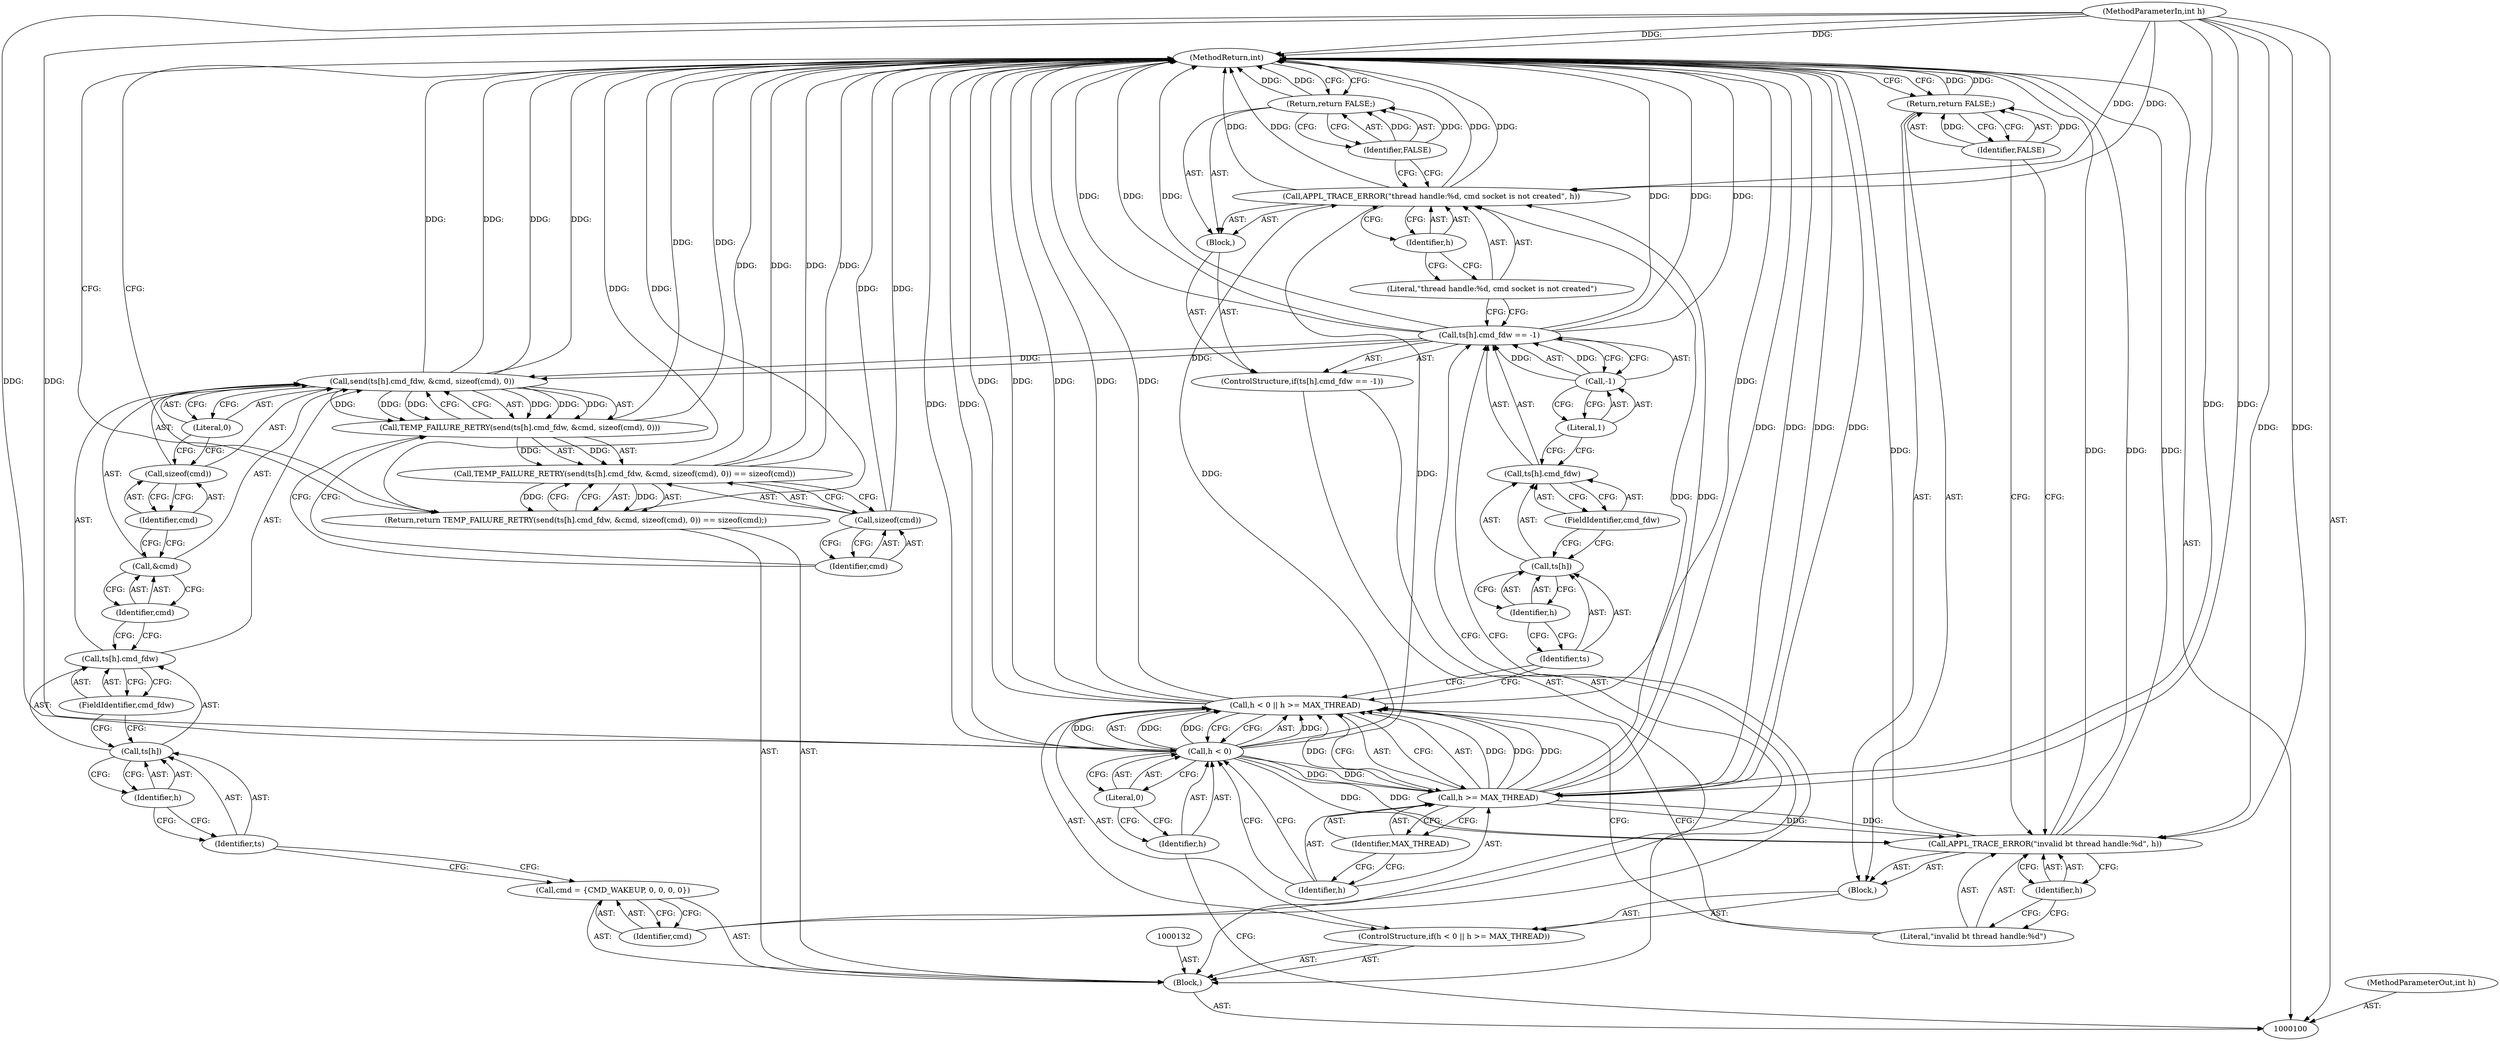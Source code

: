 digraph "0_Android_472271b153c5dc53c28beac55480a8d8434b2d5c_41" {
"1000151" [label="(MethodReturn,int)"];
"1000101" [label="(MethodParameterIn,int h)"];
"1000220" [label="(MethodParameterOut,int h)"];
"1000128" [label="(Literal,\"thread handle:%d, cmd socket is not created\")"];
"1000129" [label="(Identifier,h)"];
"1000127" [label="(Call,APPL_TRACE_ERROR(\"thread handle:%d, cmd socket is not created\", h))"];
"1000131" [label="(Identifier,FALSE)"];
"1000130" [label="(Return,return FALSE;)"];
"1000133" [label="(Call,cmd = {CMD_WAKEUP, 0, 0, 0, 0})"];
"1000134" [label="(Identifier,cmd)"];
"1000136" [label="(Call,TEMP_FAILURE_RETRY(send(ts[h].cmd_fdw, &cmd, sizeof(cmd), 0)) == sizeof(cmd))"];
"1000137" [label="(Call,TEMP_FAILURE_RETRY(send(ts[h].cmd_fdw, &cmd, sizeof(cmd), 0)))"];
"1000138" [label="(Call,send(ts[h].cmd_fdw, &cmd, sizeof(cmd), 0))"];
"1000139" [label="(Call,ts[h].cmd_fdw)"];
"1000140" [label="(Call,ts[h])"];
"1000141" [label="(Identifier,ts)"];
"1000142" [label="(Identifier,h)"];
"1000135" [label="(Return,return TEMP_FAILURE_RETRY(send(ts[h].cmd_fdw, &cmd, sizeof(cmd), 0)) == sizeof(cmd);)"];
"1000143" [label="(FieldIdentifier,cmd_fdw)"];
"1000144" [label="(Call,&cmd)"];
"1000145" [label="(Identifier,cmd)"];
"1000146" [label="(Call,sizeof(cmd))"];
"1000147" [label="(Identifier,cmd)"];
"1000148" [label="(Literal,0)"];
"1000149" [label="(Call,sizeof(cmd))"];
"1000150" [label="(Identifier,cmd)"];
"1000102" [label="(Block,)"];
"1000103" [label="(ControlStructure,if(h < 0 || h >= MAX_THREAD))"];
"1000108" [label="(Call,h >= MAX_THREAD)"];
"1000109" [label="(Identifier,h)"];
"1000110" [label="(Identifier,MAX_THREAD)"];
"1000104" [label="(Call,h < 0 || h >= MAX_THREAD)"];
"1000105" [label="(Call,h < 0)"];
"1000106" [label="(Identifier,h)"];
"1000107" [label="(Literal,0)"];
"1000111" [label="(Block,)"];
"1000113" [label="(Literal,\"invalid bt thread handle:%d\")"];
"1000114" [label="(Identifier,h)"];
"1000112" [label="(Call,APPL_TRACE_ERROR(\"invalid bt thread handle:%d\", h))"];
"1000115" [label="(Return,return FALSE;)"];
"1000116" [label="(Identifier,FALSE)"];
"1000117" [label="(ControlStructure,if(ts[h].cmd_fdw == -1))"];
"1000123" [label="(FieldIdentifier,cmd_fdw)"];
"1000124" [label="(Call,-1)"];
"1000125" [label="(Literal,1)"];
"1000118" [label="(Call,ts[h].cmd_fdw == -1)"];
"1000119" [label="(Call,ts[h].cmd_fdw)"];
"1000120" [label="(Call,ts[h])"];
"1000121" [label="(Identifier,ts)"];
"1000122" [label="(Identifier,h)"];
"1000126" [label="(Block,)"];
"1000151" -> "1000100"  [label="AST: "];
"1000151" -> "1000115"  [label="CFG: "];
"1000151" -> "1000130"  [label="CFG: "];
"1000151" -> "1000135"  [label="CFG: "];
"1000135" -> "1000151"  [label="DDG: "];
"1000104" -> "1000151"  [label="DDG: "];
"1000104" -> "1000151"  [label="DDG: "];
"1000104" -> "1000151"  [label="DDG: "];
"1000112" -> "1000151"  [label="DDG: "];
"1000112" -> "1000151"  [label="DDG: "];
"1000138" -> "1000151"  [label="DDG: "];
"1000138" -> "1000151"  [label="DDG: "];
"1000127" -> "1000151"  [label="DDG: "];
"1000127" -> "1000151"  [label="DDG: "];
"1000118" -> "1000151"  [label="DDG: "];
"1000118" -> "1000151"  [label="DDG: "];
"1000118" -> "1000151"  [label="DDG: "];
"1000136" -> "1000151"  [label="DDG: "];
"1000136" -> "1000151"  [label="DDG: "];
"1000149" -> "1000151"  [label="DDG: "];
"1000137" -> "1000151"  [label="DDG: "];
"1000101" -> "1000151"  [label="DDG: "];
"1000108" -> "1000151"  [label="DDG: "];
"1000108" -> "1000151"  [label="DDG: "];
"1000105" -> "1000151"  [label="DDG: "];
"1000130" -> "1000151"  [label="DDG: "];
"1000115" -> "1000151"  [label="DDG: "];
"1000101" -> "1000100"  [label="AST: "];
"1000101" -> "1000151"  [label="DDG: "];
"1000101" -> "1000105"  [label="DDG: "];
"1000101" -> "1000108"  [label="DDG: "];
"1000101" -> "1000112"  [label="DDG: "];
"1000101" -> "1000127"  [label="DDG: "];
"1000220" -> "1000100"  [label="AST: "];
"1000128" -> "1000127"  [label="AST: "];
"1000128" -> "1000118"  [label="CFG: "];
"1000129" -> "1000128"  [label="CFG: "];
"1000129" -> "1000127"  [label="AST: "];
"1000129" -> "1000128"  [label="CFG: "];
"1000127" -> "1000129"  [label="CFG: "];
"1000127" -> "1000126"  [label="AST: "];
"1000127" -> "1000129"  [label="CFG: "];
"1000128" -> "1000127"  [label="AST: "];
"1000129" -> "1000127"  [label="AST: "];
"1000131" -> "1000127"  [label="CFG: "];
"1000127" -> "1000151"  [label="DDG: "];
"1000127" -> "1000151"  [label="DDG: "];
"1000105" -> "1000127"  [label="DDG: "];
"1000108" -> "1000127"  [label="DDG: "];
"1000101" -> "1000127"  [label="DDG: "];
"1000131" -> "1000130"  [label="AST: "];
"1000131" -> "1000127"  [label="CFG: "];
"1000130" -> "1000131"  [label="CFG: "];
"1000131" -> "1000130"  [label="DDG: "];
"1000130" -> "1000126"  [label="AST: "];
"1000130" -> "1000131"  [label="CFG: "];
"1000131" -> "1000130"  [label="AST: "];
"1000151" -> "1000130"  [label="CFG: "];
"1000130" -> "1000151"  [label="DDG: "];
"1000131" -> "1000130"  [label="DDG: "];
"1000133" -> "1000102"  [label="AST: "];
"1000133" -> "1000134"  [label="CFG: "];
"1000134" -> "1000133"  [label="AST: "];
"1000141" -> "1000133"  [label="CFG: "];
"1000134" -> "1000133"  [label="AST: "];
"1000134" -> "1000118"  [label="CFG: "];
"1000133" -> "1000134"  [label="CFG: "];
"1000136" -> "1000135"  [label="AST: "];
"1000136" -> "1000149"  [label="CFG: "];
"1000137" -> "1000136"  [label="AST: "];
"1000149" -> "1000136"  [label="AST: "];
"1000135" -> "1000136"  [label="CFG: "];
"1000136" -> "1000151"  [label="DDG: "];
"1000136" -> "1000151"  [label="DDG: "];
"1000136" -> "1000135"  [label="DDG: "];
"1000137" -> "1000136"  [label="DDG: "];
"1000137" -> "1000136"  [label="AST: "];
"1000137" -> "1000138"  [label="CFG: "];
"1000138" -> "1000137"  [label="AST: "];
"1000150" -> "1000137"  [label="CFG: "];
"1000137" -> "1000151"  [label="DDG: "];
"1000137" -> "1000136"  [label="DDG: "];
"1000138" -> "1000137"  [label="DDG: "];
"1000138" -> "1000137"  [label="DDG: "];
"1000138" -> "1000137"  [label="DDG: "];
"1000138" -> "1000137"  [label="AST: "];
"1000138" -> "1000148"  [label="CFG: "];
"1000139" -> "1000138"  [label="AST: "];
"1000144" -> "1000138"  [label="AST: "];
"1000146" -> "1000138"  [label="AST: "];
"1000148" -> "1000138"  [label="AST: "];
"1000137" -> "1000138"  [label="CFG: "];
"1000138" -> "1000151"  [label="DDG: "];
"1000138" -> "1000151"  [label="DDG: "];
"1000138" -> "1000137"  [label="DDG: "];
"1000138" -> "1000137"  [label="DDG: "];
"1000138" -> "1000137"  [label="DDG: "];
"1000118" -> "1000138"  [label="DDG: "];
"1000139" -> "1000138"  [label="AST: "];
"1000139" -> "1000143"  [label="CFG: "];
"1000140" -> "1000139"  [label="AST: "];
"1000143" -> "1000139"  [label="AST: "];
"1000145" -> "1000139"  [label="CFG: "];
"1000140" -> "1000139"  [label="AST: "];
"1000140" -> "1000142"  [label="CFG: "];
"1000141" -> "1000140"  [label="AST: "];
"1000142" -> "1000140"  [label="AST: "];
"1000143" -> "1000140"  [label="CFG: "];
"1000141" -> "1000140"  [label="AST: "];
"1000141" -> "1000133"  [label="CFG: "];
"1000142" -> "1000141"  [label="CFG: "];
"1000142" -> "1000140"  [label="AST: "];
"1000142" -> "1000141"  [label="CFG: "];
"1000140" -> "1000142"  [label="CFG: "];
"1000135" -> "1000102"  [label="AST: "];
"1000135" -> "1000136"  [label="CFG: "];
"1000136" -> "1000135"  [label="AST: "];
"1000151" -> "1000135"  [label="CFG: "];
"1000135" -> "1000151"  [label="DDG: "];
"1000136" -> "1000135"  [label="DDG: "];
"1000143" -> "1000139"  [label="AST: "];
"1000143" -> "1000140"  [label="CFG: "];
"1000139" -> "1000143"  [label="CFG: "];
"1000144" -> "1000138"  [label="AST: "];
"1000144" -> "1000145"  [label="CFG: "];
"1000145" -> "1000144"  [label="AST: "];
"1000147" -> "1000144"  [label="CFG: "];
"1000145" -> "1000144"  [label="AST: "];
"1000145" -> "1000139"  [label="CFG: "];
"1000144" -> "1000145"  [label="CFG: "];
"1000146" -> "1000138"  [label="AST: "];
"1000146" -> "1000147"  [label="CFG: "];
"1000147" -> "1000146"  [label="AST: "];
"1000148" -> "1000146"  [label="CFG: "];
"1000147" -> "1000146"  [label="AST: "];
"1000147" -> "1000144"  [label="CFG: "];
"1000146" -> "1000147"  [label="CFG: "];
"1000148" -> "1000138"  [label="AST: "];
"1000148" -> "1000146"  [label="CFG: "];
"1000138" -> "1000148"  [label="CFG: "];
"1000149" -> "1000136"  [label="AST: "];
"1000149" -> "1000150"  [label="CFG: "];
"1000150" -> "1000149"  [label="AST: "];
"1000136" -> "1000149"  [label="CFG: "];
"1000149" -> "1000151"  [label="DDG: "];
"1000150" -> "1000149"  [label="AST: "];
"1000150" -> "1000137"  [label="CFG: "];
"1000149" -> "1000150"  [label="CFG: "];
"1000102" -> "1000100"  [label="AST: "];
"1000103" -> "1000102"  [label="AST: "];
"1000117" -> "1000102"  [label="AST: "];
"1000132" -> "1000102"  [label="AST: "];
"1000133" -> "1000102"  [label="AST: "];
"1000135" -> "1000102"  [label="AST: "];
"1000103" -> "1000102"  [label="AST: "];
"1000104" -> "1000103"  [label="AST: "];
"1000111" -> "1000103"  [label="AST: "];
"1000108" -> "1000104"  [label="AST: "];
"1000108" -> "1000110"  [label="CFG: "];
"1000109" -> "1000108"  [label="AST: "];
"1000110" -> "1000108"  [label="AST: "];
"1000104" -> "1000108"  [label="CFG: "];
"1000108" -> "1000151"  [label="DDG: "];
"1000108" -> "1000151"  [label="DDG: "];
"1000108" -> "1000104"  [label="DDG: "];
"1000108" -> "1000104"  [label="DDG: "];
"1000105" -> "1000108"  [label="DDG: "];
"1000101" -> "1000108"  [label="DDG: "];
"1000108" -> "1000112"  [label="DDG: "];
"1000108" -> "1000127"  [label="DDG: "];
"1000109" -> "1000108"  [label="AST: "];
"1000109" -> "1000105"  [label="CFG: "];
"1000110" -> "1000109"  [label="CFG: "];
"1000110" -> "1000108"  [label="AST: "];
"1000110" -> "1000109"  [label="CFG: "];
"1000108" -> "1000110"  [label="CFG: "];
"1000104" -> "1000103"  [label="AST: "];
"1000104" -> "1000105"  [label="CFG: "];
"1000104" -> "1000108"  [label="CFG: "];
"1000105" -> "1000104"  [label="AST: "];
"1000108" -> "1000104"  [label="AST: "];
"1000113" -> "1000104"  [label="CFG: "];
"1000121" -> "1000104"  [label="CFG: "];
"1000104" -> "1000151"  [label="DDG: "];
"1000104" -> "1000151"  [label="DDG: "];
"1000104" -> "1000151"  [label="DDG: "];
"1000105" -> "1000104"  [label="DDG: "];
"1000105" -> "1000104"  [label="DDG: "];
"1000108" -> "1000104"  [label="DDG: "];
"1000108" -> "1000104"  [label="DDG: "];
"1000105" -> "1000104"  [label="AST: "];
"1000105" -> "1000107"  [label="CFG: "];
"1000106" -> "1000105"  [label="AST: "];
"1000107" -> "1000105"  [label="AST: "];
"1000109" -> "1000105"  [label="CFG: "];
"1000104" -> "1000105"  [label="CFG: "];
"1000105" -> "1000151"  [label="DDG: "];
"1000105" -> "1000104"  [label="DDG: "];
"1000105" -> "1000104"  [label="DDG: "];
"1000101" -> "1000105"  [label="DDG: "];
"1000105" -> "1000108"  [label="DDG: "];
"1000105" -> "1000112"  [label="DDG: "];
"1000105" -> "1000127"  [label="DDG: "];
"1000106" -> "1000105"  [label="AST: "];
"1000106" -> "1000100"  [label="CFG: "];
"1000107" -> "1000106"  [label="CFG: "];
"1000107" -> "1000105"  [label="AST: "];
"1000107" -> "1000106"  [label="CFG: "];
"1000105" -> "1000107"  [label="CFG: "];
"1000111" -> "1000103"  [label="AST: "];
"1000112" -> "1000111"  [label="AST: "];
"1000115" -> "1000111"  [label="AST: "];
"1000113" -> "1000112"  [label="AST: "];
"1000113" -> "1000104"  [label="CFG: "];
"1000114" -> "1000113"  [label="CFG: "];
"1000114" -> "1000112"  [label="AST: "];
"1000114" -> "1000113"  [label="CFG: "];
"1000112" -> "1000114"  [label="CFG: "];
"1000112" -> "1000111"  [label="AST: "];
"1000112" -> "1000114"  [label="CFG: "];
"1000113" -> "1000112"  [label="AST: "];
"1000114" -> "1000112"  [label="AST: "];
"1000116" -> "1000112"  [label="CFG: "];
"1000112" -> "1000151"  [label="DDG: "];
"1000112" -> "1000151"  [label="DDG: "];
"1000105" -> "1000112"  [label="DDG: "];
"1000108" -> "1000112"  [label="DDG: "];
"1000101" -> "1000112"  [label="DDG: "];
"1000115" -> "1000111"  [label="AST: "];
"1000115" -> "1000116"  [label="CFG: "];
"1000116" -> "1000115"  [label="AST: "];
"1000151" -> "1000115"  [label="CFG: "];
"1000115" -> "1000151"  [label="DDG: "];
"1000116" -> "1000115"  [label="DDG: "];
"1000116" -> "1000115"  [label="AST: "];
"1000116" -> "1000112"  [label="CFG: "];
"1000115" -> "1000116"  [label="CFG: "];
"1000116" -> "1000115"  [label="DDG: "];
"1000117" -> "1000102"  [label="AST: "];
"1000118" -> "1000117"  [label="AST: "];
"1000126" -> "1000117"  [label="AST: "];
"1000123" -> "1000119"  [label="AST: "];
"1000123" -> "1000120"  [label="CFG: "];
"1000119" -> "1000123"  [label="CFG: "];
"1000124" -> "1000118"  [label="AST: "];
"1000124" -> "1000125"  [label="CFG: "];
"1000125" -> "1000124"  [label="AST: "];
"1000118" -> "1000124"  [label="CFG: "];
"1000124" -> "1000118"  [label="DDG: "];
"1000125" -> "1000124"  [label="AST: "];
"1000125" -> "1000119"  [label="CFG: "];
"1000124" -> "1000125"  [label="CFG: "];
"1000118" -> "1000117"  [label="AST: "];
"1000118" -> "1000124"  [label="CFG: "];
"1000119" -> "1000118"  [label="AST: "];
"1000124" -> "1000118"  [label="AST: "];
"1000128" -> "1000118"  [label="CFG: "];
"1000134" -> "1000118"  [label="CFG: "];
"1000118" -> "1000151"  [label="DDG: "];
"1000118" -> "1000151"  [label="DDG: "];
"1000118" -> "1000151"  [label="DDG: "];
"1000124" -> "1000118"  [label="DDG: "];
"1000118" -> "1000138"  [label="DDG: "];
"1000119" -> "1000118"  [label="AST: "];
"1000119" -> "1000123"  [label="CFG: "];
"1000120" -> "1000119"  [label="AST: "];
"1000123" -> "1000119"  [label="AST: "];
"1000125" -> "1000119"  [label="CFG: "];
"1000120" -> "1000119"  [label="AST: "];
"1000120" -> "1000122"  [label="CFG: "];
"1000121" -> "1000120"  [label="AST: "];
"1000122" -> "1000120"  [label="AST: "];
"1000123" -> "1000120"  [label="CFG: "];
"1000121" -> "1000120"  [label="AST: "];
"1000121" -> "1000104"  [label="CFG: "];
"1000122" -> "1000121"  [label="CFG: "];
"1000122" -> "1000120"  [label="AST: "];
"1000122" -> "1000121"  [label="CFG: "];
"1000120" -> "1000122"  [label="CFG: "];
"1000126" -> "1000117"  [label="AST: "];
"1000127" -> "1000126"  [label="AST: "];
"1000130" -> "1000126"  [label="AST: "];
}
